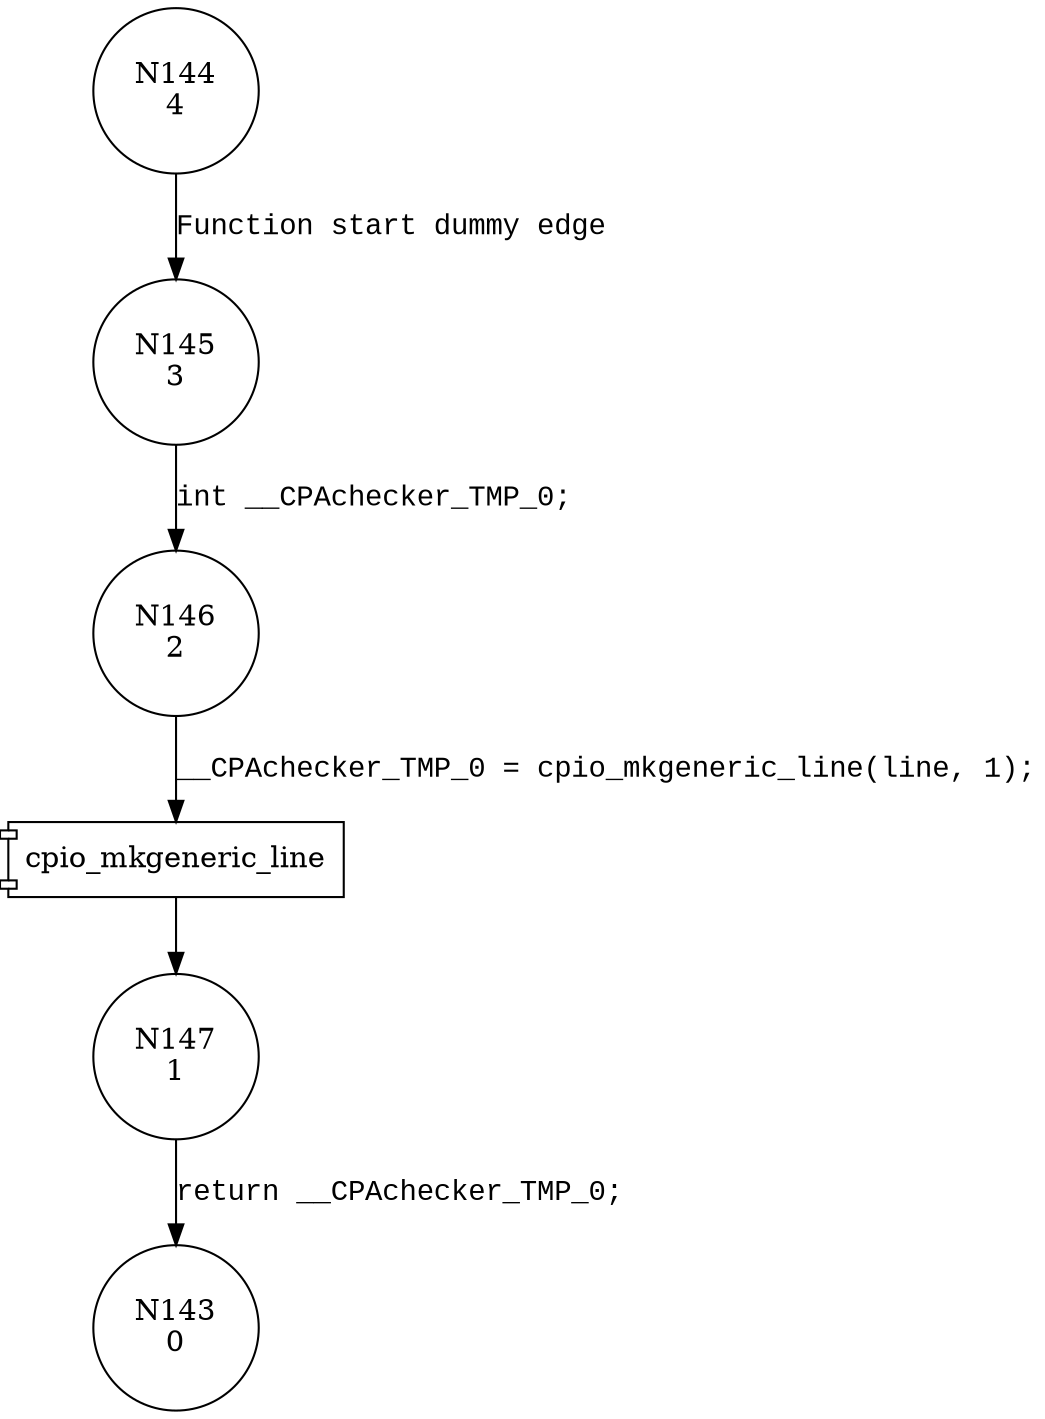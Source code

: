 digraph cpio_mkpipe_line {
144 [shape="circle" label="N144\n4"]
145 [shape="circle" label="N145\n3"]
146 [shape="circle" label="N146\n2"]
147 [shape="circle" label="N147\n1"]
143 [shape="circle" label="N143\n0"]
144 -> 145 [label="Function start dummy edge" fontname="Courier New"]
100014 [shape="component" label="cpio_mkgeneric_line"]
146 -> 100014 [label="__CPAchecker_TMP_0 = cpio_mkgeneric_line(line, 1);" fontname="Courier New"]
100014 -> 147 [label="" fontname="Courier New"]
145 -> 146 [label="int __CPAchecker_TMP_0;" fontname="Courier New"]
147 -> 143 [label="return __CPAchecker_TMP_0;" fontname="Courier New"]
}
